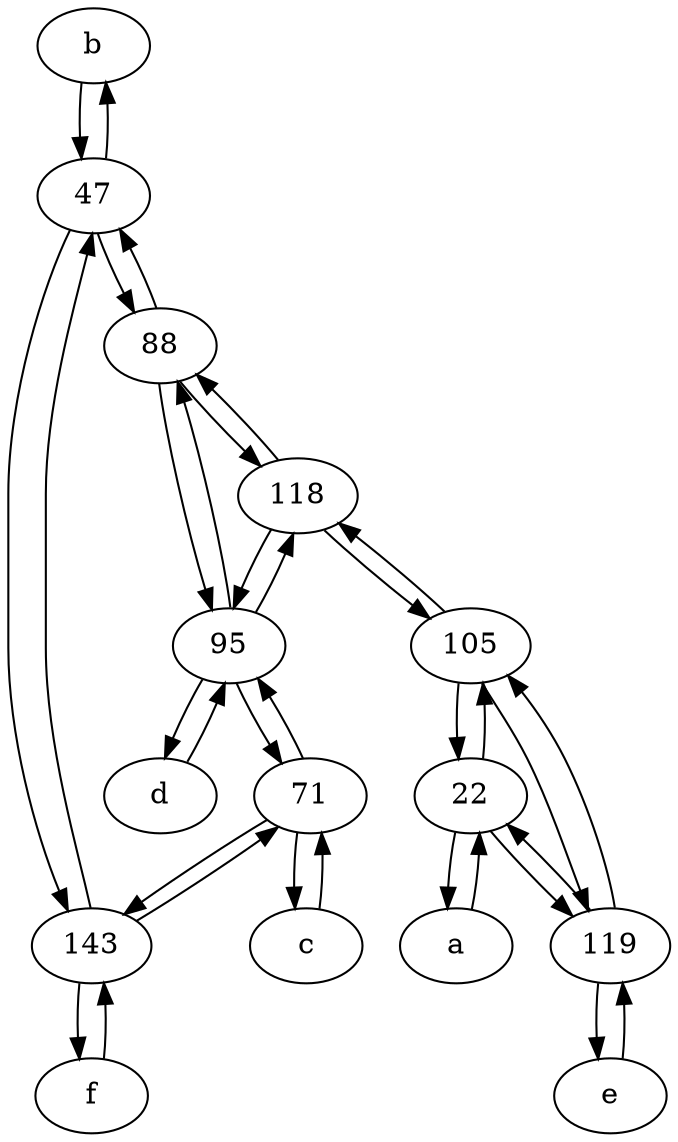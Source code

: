 digraph  {
	b [pos="50,20!"];
	a [pos="40,10!"];
	f [pos="15,45!"];
	47;
	d [pos="20,30!"];
	22;
	71;
	95;
	e [pos="30,50!"];
	143;
	c [pos="20,10!"];
	118;
	119;
	105;
	88;
	143 -> 71;
	95 -> d;
	143 -> 47;
	b -> 47;
	119 -> 22;
	88 -> 95;
	118 -> 95;
	47 -> 88;
	88 -> 47;
	95 -> 118;
	71 -> 143;
	105 -> 119;
	119 -> 105;
	118 -> 88;
	22 -> 119;
	47 -> b;
	c -> 71;
	118 -> 105;
	105 -> 22;
	71 -> c;
	88 -> 118;
	22 -> a;
	a -> 22;
	71 -> 95;
	119 -> e;
	e -> 119;
	f -> 143;
	22 -> 105;
	95 -> 71;
	47 -> 143;
	143 -> f;
	95 -> 88;
	d -> 95;
	105 -> 118;

	}